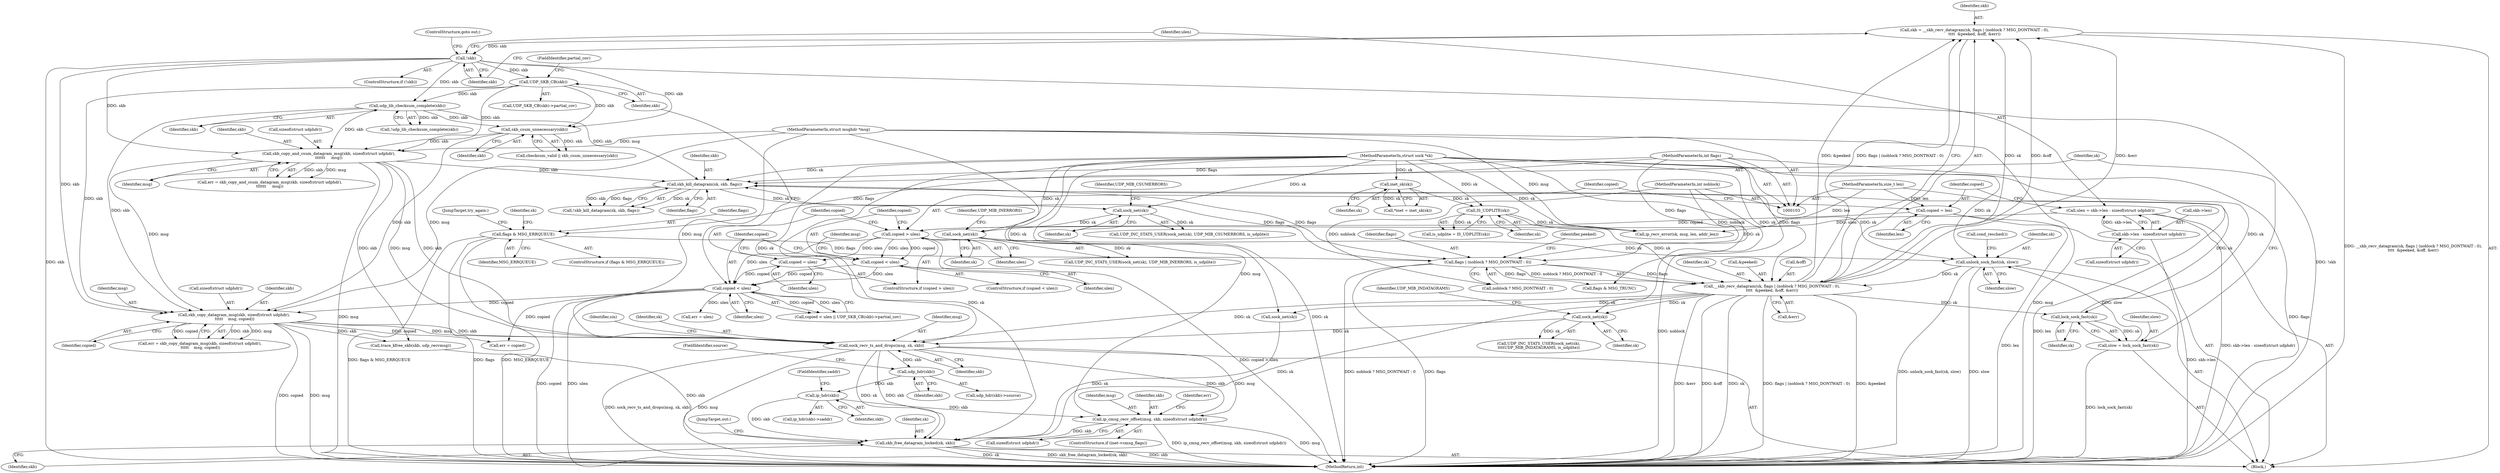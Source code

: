 digraph "0_linux_197c949e7798fbf28cfadc69d9ca0c2abbf93191@API" {
"1000271" [label="(Call,sock_recv_ts_and_drops(msg, sk, skb))"];
"1000230" [label="(Call,skb_copy_and_csum_datagram_msg(skb, sizeof(struct udphdr),\n\t\t\t\t\t\t     msg))"];
"1000163" [label="(Call,!skb)"];
"1000146" [label="(Call,skb = __skb_recv_datagram(sk, flags | (noblock ? MSG_DONTWAIT : 0),\n\t\t\t\t  &peeked, &off, &err))"];
"1000148" [label="(Call,__skb_recv_datagram(sk, flags | (noblock ? MSG_DONTWAIT : 0),\n\t\t\t\t  &peeked, &off, &err))"];
"1000364" [label="(Call,unlock_sock_fast(sk, slow))"];
"1000360" [label="(Call,sock_net(sk))"];
"1000355" [label="(Call,sock_net(sk))"];
"1000349" [label="(Call,skb_kill_datagram(sk, skb, flags))"];
"1000345" [label="(Call,lock_sock_fast(sk))"];
"1000104" [label="(MethodParameterIn,struct sock *sk)"];
"1000207" [label="(Call,udp_lib_checksum_complete(skb))"];
"1000200" [label="(Call,UDP_SKB_CB(skb))"];
"1000150" [label="(Call,flags | (noblock ? MSG_DONTWAIT : 0))"];
"1000136" [label="(Call,flags & MSG_ERRQUEUE)"];
"1000108" [label="(MethodParameterIn,int flags)"];
"1000107" [label="(MethodParameterIn,int noblock)"];
"1000343" [label="(Call,slow = lock_sock_fast(sk))"];
"1000128" [label="(Call,IS_UDPLITE(sk))"];
"1000114" [label="(Call,inet_sk(sk))"];
"1000216" [label="(Call,skb_csum_unnecessary(skb))"];
"1000105" [label="(MethodParameterIn,struct msghdr *msg)"];
"1000220" [label="(Call,skb_copy_datagram_msg(skb, sizeof(struct udphdr),\n \t\t\t\t\t    msg, copied))"];
"1000196" [label="(Call,copied < ulen)"];
"1000181" [label="(Call,copied = ulen)"];
"1000178" [label="(Call,copied > ulen)"];
"1000174" [label="(Call,copied = len)"];
"1000106" [label="(MethodParameterIn,size_t len)"];
"1000166" [label="(Call,ulen = skb->len - sizeof(struct udphdr))"];
"1000168" [label="(Call,skb->len - sizeof(struct udphdr))"];
"1000186" [label="(Call,copied < ulen)"];
"1000267" [label="(Call,sock_net(sk))"];
"1000288" [label="(Call,udp_hdr(skb))"];
"1000298" [label="(Call,ip_hdr(skb))"];
"1000320" [label="(Call,ip_cmsg_recv_offset(msg, skb, sizeof(struct udphdr)))"];
"1000336" [label="(Call,skb_free_datagram_locked(sk, skb))"];
"1000175" [label="(Identifier,copied)"];
"1000354" [label="(Call,UDP_INC_STATS_USER(sock_net(sk), UDP_MIB_CSUMERRORS, is_udplite))"];
"1000195" [label="(Call,copied < ulen || UDP_SKB_CB(skb)->partial_cov)"];
"1000228" [label="(Call,err = skb_copy_and_csum_datagram_msg(skb, sizeof(struct udphdr),\n\t\t\t\t\t\t     msg))"];
"1000180" [label="(Identifier,ulen)"];
"1000272" [label="(Identifier,msg)"];
"1000105" [label="(MethodParameterIn,struct msghdr *msg)"];
"1000140" [label="(Call,ip_recv_error(sk, msg, len, addr_len))"];
"1000267" [label="(Call,sock_net(sk))"];
"1000300" [label="(FieldIdentifier,saddr)"];
"1000266" [label="(Call,UDP_INC_STATS_USER(sock_net(sk),\n\t\t\t\tUDP_MIB_INDATAGRAMS, is_udplite))"];
"1000177" [label="(ControlStructure,if (copied > ulen))"];
"1000258" [label="(Call,sock_net(sk))"];
"1000150" [label="(Call,flags | (noblock ? MSG_DONTWAIT : 0))"];
"1000216" [label="(Call,skb_csum_unnecessary(skb))"];
"1000351" [label="(Identifier,skb)"];
"1000169" [label="(Call,skb->len)"];
"1000106" [label="(MethodParameterIn,size_t len)"];
"1000112" [label="(Call,*inet = inet_sk(sk))"];
"1000198" [label="(Identifier,ulen)"];
"1000297" [label="(Call,ip_hdr(skb)->saddr)"];
"1000145" [label="(JumpTarget,try_again:)"];
"1000276" [label="(Identifier,sin)"];
"1000104" [label="(MethodParameterIn,struct sock *sk)"];
"1000364" [label="(Call,unlock_sock_fast(sk, slow))"];
"1000345" [label="(Call,lock_sock_fast(sk))"];
"1000217" [label="(Identifier,skb)"];
"1000114" [label="(Call,inet_sk(sk))"];
"1000166" [label="(Call,ulen = skb->len - sizeof(struct udphdr))"];
"1000181" [label="(Call,copied = ulen)"];
"1000182" [label="(Identifier,copied)"];
"1000350" [label="(Identifier,sk)"];
"1000320" [label="(Call,ip_cmsg_recv_offset(msg, skb, sizeof(struct udphdr)))"];
"1000344" [label="(Identifier,slow)"];
"1000141" [label="(Identifier,sk)"];
"1000162" [label="(ControlStructure,if (!skb))"];
"1000183" [label="(Identifier,ulen)"];
"1000156" [label="(Call,&peeked)"];
"1000108" [label="(MethodParameterIn,int flags)"];
"1000163" [label="(Call,!skb)"];
"1000325" [label="(Call,err = copied)"];
"1000346" [label="(Identifier,sk)"];
"1000135" [label="(ControlStructure,if (flags & MSG_ERRQUEUE))"];
"1000129" [label="(Identifier,sk)"];
"1000176" [label="(Identifier,len)"];
"1000147" [label="(Identifier,skb)"];
"1000232" [label="(Call,sizeof(struct udphdr))"];
"1000185" [label="(ControlStructure,if (copied < ulen))"];
"1000222" [label="(Call,sizeof(struct udphdr))"];
"1000274" [label="(Identifier,skb)"];
"1000366" [label="(Identifier,slow)"];
"1000298" [label="(Call,ip_hdr(skb))"];
"1000220" [label="(Call,skb_copy_datagram_msg(skb, sizeof(struct udphdr),\n \t\t\t\t\t    msg, copied))"];
"1000128" [label="(Call,IS_UDPLITE(sk))"];
"1000152" [label="(Call,noblock ? MSG_DONTWAIT : 0)"];
"1000207" [label="(Call,udp_lib_checksum_complete(skb))"];
"1000126" [label="(Call,is_udplite = IS_UDPLITE(sk))"];
"1000199" [label="(Call,UDP_SKB_CB(skb)->partial_cov)"];
"1000158" [label="(Call,&off)"];
"1000214" [label="(Call,checksum_valid || skb_csum_unnecessary(skb))"];
"1000137" [label="(Identifier,flags)"];
"1000234" [label="(Identifier,msg)"];
"1000269" [label="(Identifier,UDP_MIB_INDATAGRAMS)"];
"1000191" [label="(Identifier,msg)"];
"1000352" [label="(Identifier,flags)"];
"1000188" [label="(Identifier,ulen)"];
"1000365" [label="(Identifier,sk)"];
"1000337" [label="(Identifier,sk)"];
"1000336" [label="(Call,skb_free_datagram_locked(sk, skb))"];
"1000138" [label="(Identifier,MSG_ERRQUEUE)"];
"1000268" [label="(Identifier,sk)"];
"1000323" [label="(Call,sizeof(struct udphdr))"];
"1000110" [label="(Block,)"];
"1000374" [label="(MethodReturn,int)"];
"1000151" [label="(Identifier,flags)"];
"1000206" [label="(Call,!udp_lib_checksum_complete(skb))"];
"1000164" [label="(Identifier,skb)"];
"1000349" [label="(Call,skb_kill_datagram(sk, skb, flags))"];
"1000356" [label="(Identifier,sk)"];
"1000357" [label="(Identifier,UDP_MIB_CSUMERRORS)"];
"1000165" [label="(ControlStructure,goto out;)"];
"1000107" [label="(MethodParameterIn,int noblock)"];
"1000202" [label="(FieldIdentifier,partial_cov)"];
"1000197" [label="(Identifier,copied)"];
"1000287" [label="(Call,udp_hdr(skb)->source)"];
"1000149" [label="(Identifier,sk)"];
"1000339" [label="(JumpTarget,out:)"];
"1000367" [label="(Call,cond_resched())"];
"1000187" [label="(Identifier,copied)"];
"1000326" [label="(Identifier,err)"];
"1000196" [label="(Call,copied < ulen)"];
"1000225" [label="(Identifier,copied)"];
"1000231" [label="(Identifier,skb)"];
"1000329" [label="(Call,flags & MSG_TRUNC)"];
"1000167" [label="(Identifier,ulen)"];
"1000360" [label="(Call,sock_net(sk))"];
"1000148" [label="(Call,__skb_recv_datagram(sk, flags | (noblock ? MSG_DONTWAIT : 0),\n\t\t\t\t  &peeked, &off, &err))"];
"1000289" [label="(Identifier,skb)"];
"1000146" [label="(Call,skb = __skb_recv_datagram(sk, flags | (noblock ? MSG_DONTWAIT : 0),\n\t\t\t\t  &peeked, &off, &err))"];
"1000338" [label="(Identifier,skb)"];
"1000299" [label="(Identifier,skb)"];
"1000361" [label="(Identifier,sk)"];
"1000157" [label="(Identifier,peeked)"];
"1000321" [label="(Identifier,msg)"];
"1000200" [label="(Call,UDP_SKB_CB(skb))"];
"1000348" [label="(Call,!skb_kill_datagram(sk, skb, flags))"];
"1000168" [label="(Call,skb->len - sizeof(struct udphdr))"];
"1000115" [label="(Identifier,sk)"];
"1000316" [label="(ControlStructure,if (inet->cmsg_flags))"];
"1000273" [label="(Identifier,sk)"];
"1000186" [label="(Call,copied < ulen)"];
"1000136" [label="(Call,flags & MSG_ERRQUEUE)"];
"1000359" [label="(Call,UDP_INC_STATS_USER(sock_net(sk), UDP_MIB_INERRORS, is_udplite))"];
"1000332" [label="(Call,err = ulen)"];
"1000172" [label="(Call,sizeof(struct udphdr))"];
"1000160" [label="(Call,&err)"];
"1000174" [label="(Call,copied = len)"];
"1000355" [label="(Call,sock_net(sk))"];
"1000290" [label="(FieldIdentifier,source)"];
"1000230" [label="(Call,skb_copy_and_csum_datagram_msg(skb, sizeof(struct udphdr),\n\t\t\t\t\t\t     msg))"];
"1000221" [label="(Identifier,skb)"];
"1000271" [label="(Call,sock_recv_ts_and_drops(msg, sk, skb))"];
"1000201" [label="(Identifier,skb)"];
"1000178" [label="(Call,copied > ulen)"];
"1000288" [label="(Call,udp_hdr(skb))"];
"1000224" [label="(Identifier,msg)"];
"1000322" [label="(Identifier,skb)"];
"1000245" [label="(Call,trace_kfree_skb(skb, udp_recvmsg))"];
"1000343" [label="(Call,slow = lock_sock_fast(sk))"];
"1000208" [label="(Identifier,skb)"];
"1000218" [label="(Call,err = skb_copy_datagram_msg(skb, sizeof(struct udphdr),\n \t\t\t\t\t    msg, copied))"];
"1000179" [label="(Identifier,copied)"];
"1000362" [label="(Identifier,UDP_MIB_INERRORS)"];
"1000271" -> "1000110"  [label="AST: "];
"1000271" -> "1000274"  [label="CFG: "];
"1000272" -> "1000271"  [label="AST: "];
"1000273" -> "1000271"  [label="AST: "];
"1000274" -> "1000271"  [label="AST: "];
"1000276" -> "1000271"  [label="CFG: "];
"1000271" -> "1000374"  [label="DDG: msg"];
"1000271" -> "1000374"  [label="DDG: sock_recv_ts_and_drops(msg, sk, skb)"];
"1000230" -> "1000271"  [label="DDG: msg"];
"1000230" -> "1000271"  [label="DDG: skb"];
"1000220" -> "1000271"  [label="DDG: msg"];
"1000220" -> "1000271"  [label="DDG: skb"];
"1000105" -> "1000271"  [label="DDG: msg"];
"1000267" -> "1000271"  [label="DDG: sk"];
"1000148" -> "1000271"  [label="DDG: sk"];
"1000104" -> "1000271"  [label="DDG: sk"];
"1000271" -> "1000288"  [label="DDG: skb"];
"1000271" -> "1000320"  [label="DDG: msg"];
"1000271" -> "1000320"  [label="DDG: skb"];
"1000271" -> "1000336"  [label="DDG: sk"];
"1000271" -> "1000336"  [label="DDG: skb"];
"1000230" -> "1000228"  [label="AST: "];
"1000230" -> "1000234"  [label="CFG: "];
"1000231" -> "1000230"  [label="AST: "];
"1000232" -> "1000230"  [label="AST: "];
"1000234" -> "1000230"  [label="AST: "];
"1000228" -> "1000230"  [label="CFG: "];
"1000230" -> "1000374"  [label="DDG: msg"];
"1000230" -> "1000220"  [label="DDG: msg"];
"1000230" -> "1000228"  [label="DDG: skb"];
"1000230" -> "1000228"  [label="DDG: msg"];
"1000163" -> "1000230"  [label="DDG: skb"];
"1000200" -> "1000230"  [label="DDG: skb"];
"1000216" -> "1000230"  [label="DDG: skb"];
"1000207" -> "1000230"  [label="DDG: skb"];
"1000105" -> "1000230"  [label="DDG: msg"];
"1000230" -> "1000245"  [label="DDG: skb"];
"1000230" -> "1000349"  [label="DDG: skb"];
"1000163" -> "1000162"  [label="AST: "];
"1000163" -> "1000164"  [label="CFG: "];
"1000164" -> "1000163"  [label="AST: "];
"1000165" -> "1000163"  [label="CFG: "];
"1000167" -> "1000163"  [label="CFG: "];
"1000163" -> "1000374"  [label="DDG: skb"];
"1000163" -> "1000374"  [label="DDG: !skb"];
"1000146" -> "1000163"  [label="DDG: skb"];
"1000163" -> "1000200"  [label="DDG: skb"];
"1000163" -> "1000207"  [label="DDG: skb"];
"1000163" -> "1000216"  [label="DDG: skb"];
"1000163" -> "1000220"  [label="DDG: skb"];
"1000146" -> "1000110"  [label="AST: "];
"1000146" -> "1000148"  [label="CFG: "];
"1000147" -> "1000146"  [label="AST: "];
"1000148" -> "1000146"  [label="AST: "];
"1000164" -> "1000146"  [label="CFG: "];
"1000146" -> "1000374"  [label="DDG: __skb_recv_datagram(sk, flags | (noblock ? MSG_DONTWAIT : 0),\n\t\t\t\t  &peeked, &off, &err)"];
"1000148" -> "1000146"  [label="DDG: sk"];
"1000148" -> "1000146"  [label="DDG: &off"];
"1000148" -> "1000146"  [label="DDG: &err"];
"1000148" -> "1000146"  [label="DDG: &peeked"];
"1000148" -> "1000146"  [label="DDG: flags | (noblock ? MSG_DONTWAIT : 0)"];
"1000148" -> "1000160"  [label="CFG: "];
"1000149" -> "1000148"  [label="AST: "];
"1000150" -> "1000148"  [label="AST: "];
"1000156" -> "1000148"  [label="AST: "];
"1000158" -> "1000148"  [label="AST: "];
"1000160" -> "1000148"  [label="AST: "];
"1000148" -> "1000374"  [label="DDG: &err"];
"1000148" -> "1000374"  [label="DDG: &off"];
"1000148" -> "1000374"  [label="DDG: sk"];
"1000148" -> "1000374"  [label="DDG: flags | (noblock ? MSG_DONTWAIT : 0)"];
"1000148" -> "1000374"  [label="DDG: &peeked"];
"1000364" -> "1000148"  [label="DDG: sk"];
"1000128" -> "1000148"  [label="DDG: sk"];
"1000104" -> "1000148"  [label="DDG: sk"];
"1000150" -> "1000148"  [label="DDG: flags"];
"1000150" -> "1000148"  [label="DDG: noblock ? MSG_DONTWAIT : 0"];
"1000148" -> "1000258"  [label="DDG: sk"];
"1000148" -> "1000267"  [label="DDG: sk"];
"1000148" -> "1000336"  [label="DDG: sk"];
"1000148" -> "1000345"  [label="DDG: sk"];
"1000364" -> "1000110"  [label="AST: "];
"1000364" -> "1000366"  [label="CFG: "];
"1000365" -> "1000364"  [label="AST: "];
"1000366" -> "1000364"  [label="AST: "];
"1000367" -> "1000364"  [label="CFG: "];
"1000364" -> "1000374"  [label="DDG: unlock_sock_fast(sk, slow)"];
"1000364" -> "1000374"  [label="DDG: slow"];
"1000360" -> "1000364"  [label="DDG: sk"];
"1000349" -> "1000364"  [label="DDG: sk"];
"1000104" -> "1000364"  [label="DDG: sk"];
"1000343" -> "1000364"  [label="DDG: slow"];
"1000360" -> "1000359"  [label="AST: "];
"1000360" -> "1000361"  [label="CFG: "];
"1000361" -> "1000360"  [label="AST: "];
"1000362" -> "1000360"  [label="CFG: "];
"1000360" -> "1000359"  [label="DDG: sk"];
"1000355" -> "1000360"  [label="DDG: sk"];
"1000104" -> "1000360"  [label="DDG: sk"];
"1000355" -> "1000354"  [label="AST: "];
"1000355" -> "1000356"  [label="CFG: "];
"1000356" -> "1000355"  [label="AST: "];
"1000357" -> "1000355"  [label="CFG: "];
"1000355" -> "1000354"  [label="DDG: sk"];
"1000349" -> "1000355"  [label="DDG: sk"];
"1000104" -> "1000355"  [label="DDG: sk"];
"1000349" -> "1000348"  [label="AST: "];
"1000349" -> "1000352"  [label="CFG: "];
"1000350" -> "1000349"  [label="AST: "];
"1000351" -> "1000349"  [label="AST: "];
"1000352" -> "1000349"  [label="AST: "];
"1000348" -> "1000349"  [label="CFG: "];
"1000349" -> "1000150"  [label="DDG: flags"];
"1000349" -> "1000348"  [label="DDG: sk"];
"1000349" -> "1000348"  [label="DDG: skb"];
"1000349" -> "1000348"  [label="DDG: flags"];
"1000345" -> "1000349"  [label="DDG: sk"];
"1000104" -> "1000349"  [label="DDG: sk"];
"1000207" -> "1000349"  [label="DDG: skb"];
"1000150" -> "1000349"  [label="DDG: flags"];
"1000108" -> "1000349"  [label="DDG: flags"];
"1000345" -> "1000343"  [label="AST: "];
"1000345" -> "1000346"  [label="CFG: "];
"1000346" -> "1000345"  [label="AST: "];
"1000343" -> "1000345"  [label="CFG: "];
"1000345" -> "1000343"  [label="DDG: sk"];
"1000104" -> "1000345"  [label="DDG: sk"];
"1000104" -> "1000103"  [label="AST: "];
"1000104" -> "1000374"  [label="DDG: sk"];
"1000104" -> "1000114"  [label="DDG: sk"];
"1000104" -> "1000128"  [label="DDG: sk"];
"1000104" -> "1000140"  [label="DDG: sk"];
"1000104" -> "1000258"  [label="DDG: sk"];
"1000104" -> "1000267"  [label="DDG: sk"];
"1000104" -> "1000336"  [label="DDG: sk"];
"1000207" -> "1000206"  [label="AST: "];
"1000207" -> "1000208"  [label="CFG: "];
"1000208" -> "1000207"  [label="AST: "];
"1000206" -> "1000207"  [label="CFG: "];
"1000207" -> "1000206"  [label="DDG: skb"];
"1000200" -> "1000207"  [label="DDG: skb"];
"1000207" -> "1000216"  [label="DDG: skb"];
"1000207" -> "1000220"  [label="DDG: skb"];
"1000200" -> "1000199"  [label="AST: "];
"1000200" -> "1000201"  [label="CFG: "];
"1000201" -> "1000200"  [label="AST: "];
"1000202" -> "1000200"  [label="CFG: "];
"1000200" -> "1000216"  [label="DDG: skb"];
"1000200" -> "1000220"  [label="DDG: skb"];
"1000150" -> "1000152"  [label="CFG: "];
"1000151" -> "1000150"  [label="AST: "];
"1000152" -> "1000150"  [label="AST: "];
"1000157" -> "1000150"  [label="CFG: "];
"1000150" -> "1000374"  [label="DDG: flags"];
"1000150" -> "1000374"  [label="DDG: noblock ? MSG_DONTWAIT : 0"];
"1000136" -> "1000150"  [label="DDG: flags"];
"1000108" -> "1000150"  [label="DDG: flags"];
"1000107" -> "1000150"  [label="DDG: noblock"];
"1000150" -> "1000329"  [label="DDG: flags"];
"1000136" -> "1000135"  [label="AST: "];
"1000136" -> "1000138"  [label="CFG: "];
"1000137" -> "1000136"  [label="AST: "];
"1000138" -> "1000136"  [label="AST: "];
"1000141" -> "1000136"  [label="CFG: "];
"1000145" -> "1000136"  [label="CFG: "];
"1000136" -> "1000374"  [label="DDG: flags & MSG_ERRQUEUE"];
"1000136" -> "1000374"  [label="DDG: MSG_ERRQUEUE"];
"1000136" -> "1000374"  [label="DDG: flags"];
"1000108" -> "1000136"  [label="DDG: flags"];
"1000108" -> "1000103"  [label="AST: "];
"1000108" -> "1000374"  [label="DDG: flags"];
"1000108" -> "1000329"  [label="DDG: flags"];
"1000107" -> "1000103"  [label="AST: "];
"1000107" -> "1000374"  [label="DDG: noblock"];
"1000107" -> "1000152"  [label="DDG: noblock"];
"1000343" -> "1000110"  [label="AST: "];
"1000344" -> "1000343"  [label="AST: "];
"1000350" -> "1000343"  [label="CFG: "];
"1000343" -> "1000374"  [label="DDG: lock_sock_fast(sk)"];
"1000128" -> "1000126"  [label="AST: "];
"1000128" -> "1000129"  [label="CFG: "];
"1000129" -> "1000128"  [label="AST: "];
"1000126" -> "1000128"  [label="CFG: "];
"1000128" -> "1000126"  [label="DDG: sk"];
"1000114" -> "1000128"  [label="DDG: sk"];
"1000128" -> "1000140"  [label="DDG: sk"];
"1000114" -> "1000112"  [label="AST: "];
"1000114" -> "1000115"  [label="CFG: "];
"1000115" -> "1000114"  [label="AST: "];
"1000112" -> "1000114"  [label="CFG: "];
"1000114" -> "1000112"  [label="DDG: sk"];
"1000216" -> "1000214"  [label="AST: "];
"1000216" -> "1000217"  [label="CFG: "];
"1000217" -> "1000216"  [label="AST: "];
"1000214" -> "1000216"  [label="CFG: "];
"1000216" -> "1000214"  [label="DDG: skb"];
"1000216" -> "1000220"  [label="DDG: skb"];
"1000105" -> "1000103"  [label="AST: "];
"1000105" -> "1000374"  [label="DDG: msg"];
"1000105" -> "1000140"  [label="DDG: msg"];
"1000105" -> "1000220"  [label="DDG: msg"];
"1000105" -> "1000320"  [label="DDG: msg"];
"1000220" -> "1000218"  [label="AST: "];
"1000220" -> "1000225"  [label="CFG: "];
"1000221" -> "1000220"  [label="AST: "];
"1000222" -> "1000220"  [label="AST: "];
"1000224" -> "1000220"  [label="AST: "];
"1000225" -> "1000220"  [label="AST: "];
"1000218" -> "1000220"  [label="CFG: "];
"1000220" -> "1000374"  [label="DDG: copied"];
"1000220" -> "1000374"  [label="DDG: msg"];
"1000220" -> "1000218"  [label="DDG: skb"];
"1000220" -> "1000218"  [label="DDG: msg"];
"1000220" -> "1000218"  [label="DDG: copied"];
"1000196" -> "1000220"  [label="DDG: copied"];
"1000220" -> "1000245"  [label="DDG: skb"];
"1000220" -> "1000325"  [label="DDG: copied"];
"1000196" -> "1000195"  [label="AST: "];
"1000196" -> "1000198"  [label="CFG: "];
"1000197" -> "1000196"  [label="AST: "];
"1000198" -> "1000196"  [label="AST: "];
"1000201" -> "1000196"  [label="CFG: "];
"1000195" -> "1000196"  [label="CFG: "];
"1000196" -> "1000374"  [label="DDG: copied"];
"1000196" -> "1000374"  [label="DDG: ulen"];
"1000196" -> "1000195"  [label="DDG: copied"];
"1000196" -> "1000195"  [label="DDG: ulen"];
"1000181" -> "1000196"  [label="DDG: copied"];
"1000186" -> "1000196"  [label="DDG: copied"];
"1000186" -> "1000196"  [label="DDG: ulen"];
"1000178" -> "1000196"  [label="DDG: ulen"];
"1000196" -> "1000325"  [label="DDG: copied"];
"1000196" -> "1000332"  [label="DDG: ulen"];
"1000181" -> "1000177"  [label="AST: "];
"1000181" -> "1000183"  [label="CFG: "];
"1000182" -> "1000181"  [label="AST: "];
"1000183" -> "1000181"  [label="AST: "];
"1000197" -> "1000181"  [label="CFG: "];
"1000178" -> "1000181"  [label="DDG: ulen"];
"1000178" -> "1000177"  [label="AST: "];
"1000178" -> "1000180"  [label="CFG: "];
"1000179" -> "1000178"  [label="AST: "];
"1000180" -> "1000178"  [label="AST: "];
"1000182" -> "1000178"  [label="CFG: "];
"1000187" -> "1000178"  [label="CFG: "];
"1000178" -> "1000374"  [label="DDG: copied > ulen"];
"1000174" -> "1000178"  [label="DDG: copied"];
"1000166" -> "1000178"  [label="DDG: ulen"];
"1000178" -> "1000186"  [label="DDG: copied"];
"1000178" -> "1000186"  [label="DDG: ulen"];
"1000174" -> "1000110"  [label="AST: "];
"1000174" -> "1000176"  [label="CFG: "];
"1000175" -> "1000174"  [label="AST: "];
"1000176" -> "1000174"  [label="AST: "];
"1000179" -> "1000174"  [label="CFG: "];
"1000174" -> "1000374"  [label="DDG: len"];
"1000106" -> "1000174"  [label="DDG: len"];
"1000106" -> "1000103"  [label="AST: "];
"1000106" -> "1000374"  [label="DDG: len"];
"1000106" -> "1000140"  [label="DDG: len"];
"1000166" -> "1000110"  [label="AST: "];
"1000166" -> "1000168"  [label="CFG: "];
"1000167" -> "1000166"  [label="AST: "];
"1000168" -> "1000166"  [label="AST: "];
"1000175" -> "1000166"  [label="CFG: "];
"1000166" -> "1000374"  [label="DDG: skb->len - sizeof(struct udphdr)"];
"1000168" -> "1000166"  [label="DDG: skb->len"];
"1000168" -> "1000172"  [label="CFG: "];
"1000169" -> "1000168"  [label="AST: "];
"1000172" -> "1000168"  [label="AST: "];
"1000168" -> "1000374"  [label="DDG: skb->len"];
"1000186" -> "1000185"  [label="AST: "];
"1000186" -> "1000188"  [label="CFG: "];
"1000187" -> "1000186"  [label="AST: "];
"1000188" -> "1000186"  [label="AST: "];
"1000191" -> "1000186"  [label="CFG: "];
"1000197" -> "1000186"  [label="CFG: "];
"1000267" -> "1000266"  [label="AST: "];
"1000267" -> "1000268"  [label="CFG: "];
"1000268" -> "1000267"  [label="AST: "];
"1000269" -> "1000267"  [label="CFG: "];
"1000267" -> "1000266"  [label="DDG: sk"];
"1000288" -> "1000287"  [label="AST: "];
"1000288" -> "1000289"  [label="CFG: "];
"1000289" -> "1000288"  [label="AST: "];
"1000290" -> "1000288"  [label="CFG: "];
"1000288" -> "1000298"  [label="DDG: skb"];
"1000298" -> "1000297"  [label="AST: "];
"1000298" -> "1000299"  [label="CFG: "];
"1000299" -> "1000298"  [label="AST: "];
"1000300" -> "1000298"  [label="CFG: "];
"1000298" -> "1000320"  [label="DDG: skb"];
"1000298" -> "1000336"  [label="DDG: skb"];
"1000320" -> "1000316"  [label="AST: "];
"1000320" -> "1000323"  [label="CFG: "];
"1000321" -> "1000320"  [label="AST: "];
"1000322" -> "1000320"  [label="AST: "];
"1000323" -> "1000320"  [label="AST: "];
"1000326" -> "1000320"  [label="CFG: "];
"1000320" -> "1000374"  [label="DDG: msg"];
"1000320" -> "1000374"  [label="DDG: ip_cmsg_recv_offset(msg, skb, sizeof(struct udphdr))"];
"1000320" -> "1000336"  [label="DDG: skb"];
"1000336" -> "1000110"  [label="AST: "];
"1000336" -> "1000338"  [label="CFG: "];
"1000337" -> "1000336"  [label="AST: "];
"1000338" -> "1000336"  [label="AST: "];
"1000339" -> "1000336"  [label="CFG: "];
"1000336" -> "1000374"  [label="DDG: skb_free_datagram_locked(sk, skb)"];
"1000336" -> "1000374"  [label="DDG: skb"];
"1000336" -> "1000374"  [label="DDG: sk"];
"1000258" -> "1000336"  [label="DDG: sk"];
"1000245" -> "1000336"  [label="DDG: skb"];
}
